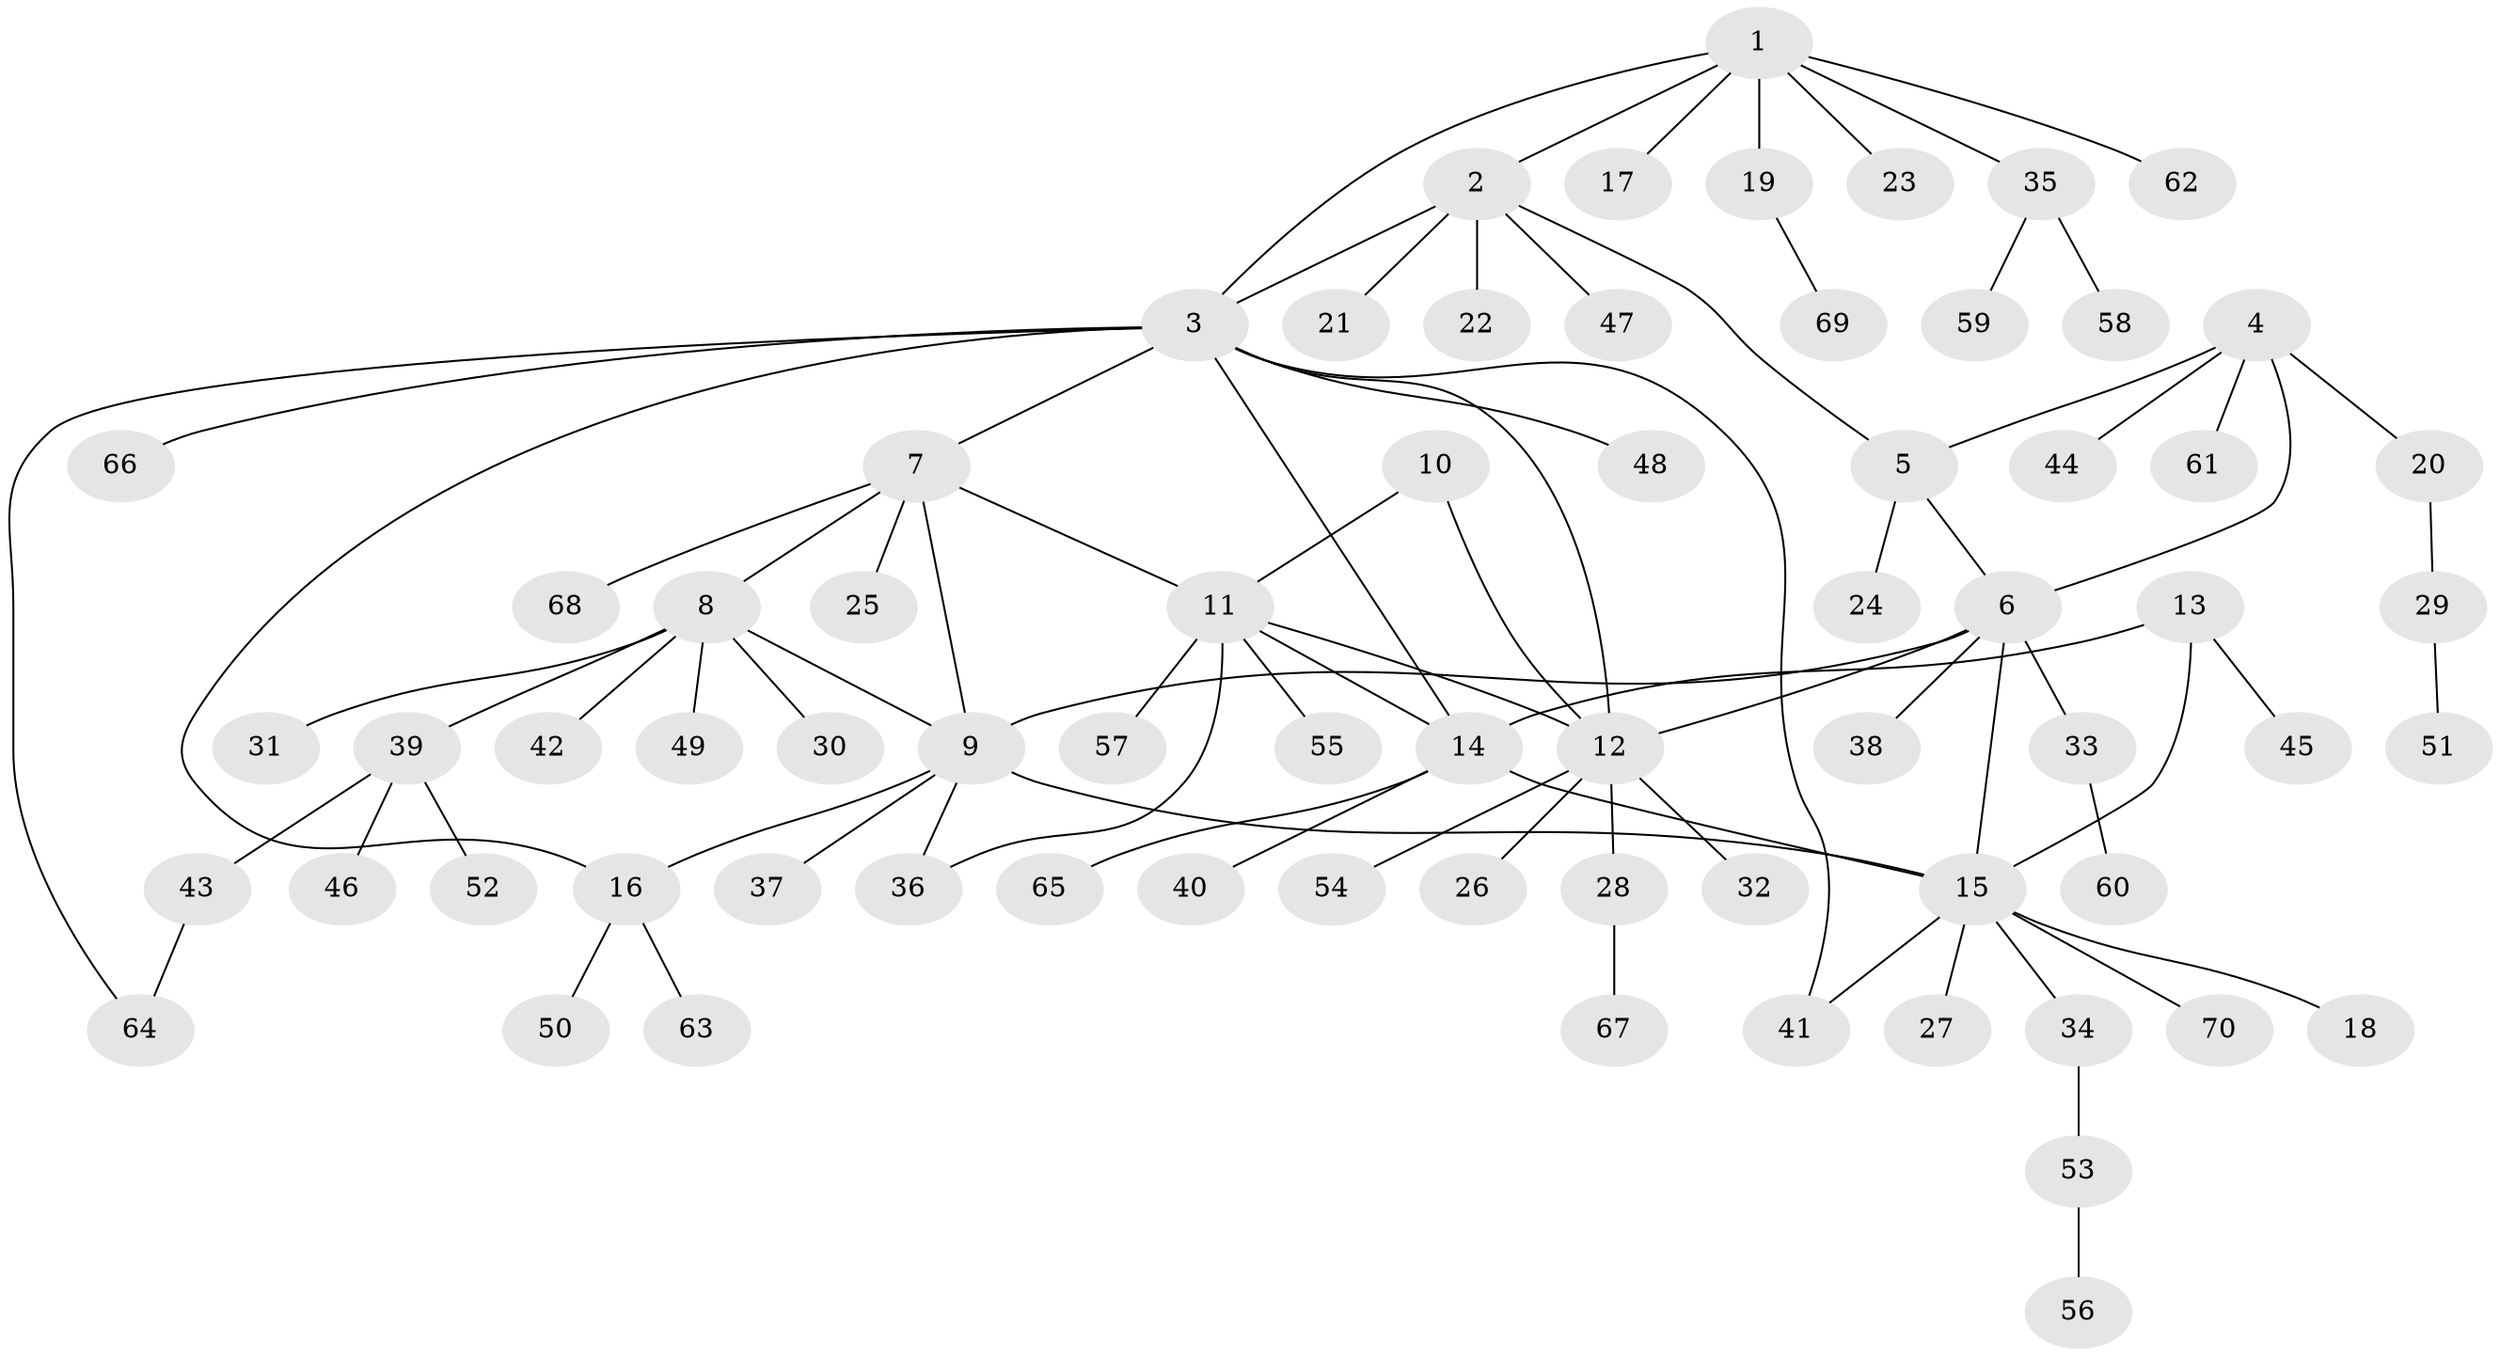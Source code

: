 // Generated by graph-tools (version 1.1) at 2025/50/03/09/25 03:50:32]
// undirected, 70 vertices, 84 edges
graph export_dot {
graph [start="1"]
  node [color=gray90,style=filled];
  1;
  2;
  3;
  4;
  5;
  6;
  7;
  8;
  9;
  10;
  11;
  12;
  13;
  14;
  15;
  16;
  17;
  18;
  19;
  20;
  21;
  22;
  23;
  24;
  25;
  26;
  27;
  28;
  29;
  30;
  31;
  32;
  33;
  34;
  35;
  36;
  37;
  38;
  39;
  40;
  41;
  42;
  43;
  44;
  45;
  46;
  47;
  48;
  49;
  50;
  51;
  52;
  53;
  54;
  55;
  56;
  57;
  58;
  59;
  60;
  61;
  62;
  63;
  64;
  65;
  66;
  67;
  68;
  69;
  70;
  1 -- 2;
  1 -- 3;
  1 -- 17;
  1 -- 19;
  1 -- 23;
  1 -- 35;
  1 -- 62;
  2 -- 3;
  2 -- 5;
  2 -- 21;
  2 -- 22;
  2 -- 47;
  3 -- 7;
  3 -- 12;
  3 -- 14;
  3 -- 16;
  3 -- 41;
  3 -- 48;
  3 -- 64;
  3 -- 66;
  4 -- 5;
  4 -- 6;
  4 -- 20;
  4 -- 44;
  4 -- 61;
  5 -- 6;
  5 -- 24;
  6 -- 9;
  6 -- 12;
  6 -- 15;
  6 -- 33;
  6 -- 38;
  7 -- 8;
  7 -- 9;
  7 -- 11;
  7 -- 25;
  7 -- 68;
  8 -- 9;
  8 -- 30;
  8 -- 31;
  8 -- 39;
  8 -- 42;
  8 -- 49;
  9 -- 15;
  9 -- 16;
  9 -- 36;
  9 -- 37;
  10 -- 11;
  10 -- 12;
  11 -- 12;
  11 -- 14;
  11 -- 36;
  11 -- 55;
  11 -- 57;
  12 -- 26;
  12 -- 28;
  12 -- 32;
  12 -- 54;
  13 -- 14;
  13 -- 15;
  13 -- 45;
  14 -- 15;
  14 -- 40;
  14 -- 65;
  15 -- 18;
  15 -- 27;
  15 -- 34;
  15 -- 41;
  15 -- 70;
  16 -- 50;
  16 -- 63;
  19 -- 69;
  20 -- 29;
  28 -- 67;
  29 -- 51;
  33 -- 60;
  34 -- 53;
  35 -- 58;
  35 -- 59;
  39 -- 43;
  39 -- 46;
  39 -- 52;
  43 -- 64;
  53 -- 56;
}
